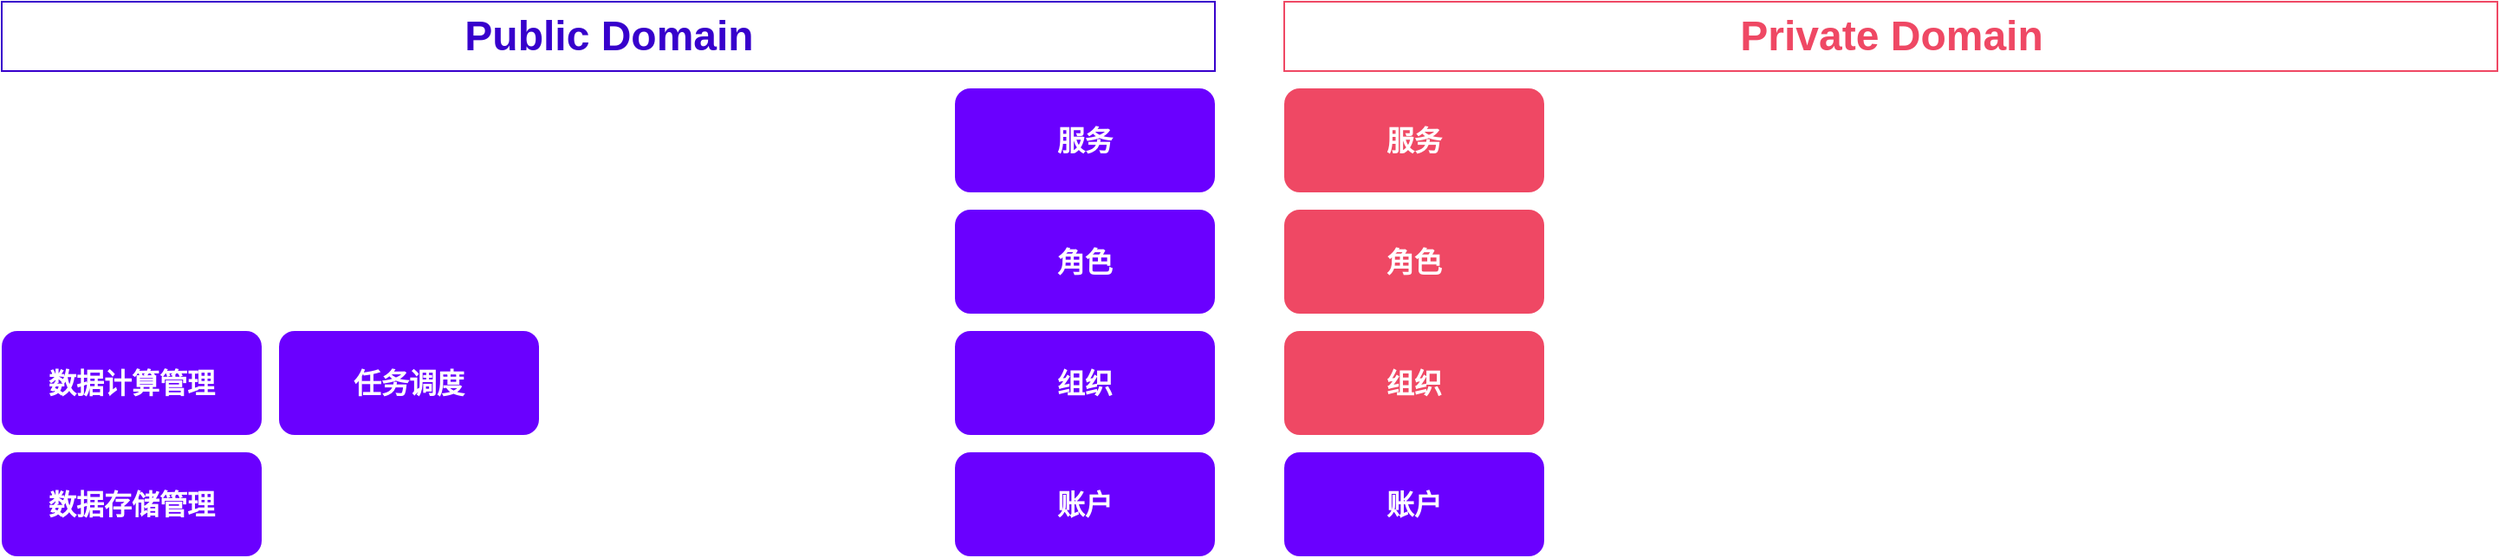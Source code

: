 <mxfile version="22.1.18" type="github">
  <diagram name="第 1 页" id="SORve16dFSBg72v4E7zD">
    <mxGraphModel dx="3383" dy="1242" grid="1" gridSize="10" guides="1" tooltips="1" connect="1" arrows="1" fold="1" page="0" pageScale="1" pageWidth="827" pageHeight="1169" math="0" shadow="0">
      <root>
        <mxCell id="0" />
        <mxCell id="1" parent="0" />
        <mxCell id="k1QYn-MifYpRVhnTq0kL-9" value="Public Domain" style="text;strokeColor=#3700CC;fillColor=none;html=1;fontSize=24;fontStyle=1;verticalAlign=middle;align=center;fontColor=#3700CC;" vertex="1" parent="1">
          <mxGeometry x="-840" y="120" width="700" height="40" as="geometry" />
        </mxCell>
        <mxCell id="k1QYn-MifYpRVhnTq0kL-10" value="Private Domain" style="text;strokeColor=#ef4864;fillColor=none;html=1;fontSize=24;fontStyle=1;verticalAlign=middle;align=center;fontColor=#ef4864;" vertex="1" parent="1">
          <mxGeometry x="-100" y="120" width="700" height="40" as="geometry" />
        </mxCell>
        <mxCell id="k1QYn-MifYpRVhnTq0kL-17" value="组织" style="rounded=1;whiteSpace=wrap;html=1;fillColor=#6a00ff;fontColor=#ffffff;strokeColor=none;fontSize=16;fontStyle=1" vertex="1" parent="1">
          <mxGeometry x="-290" y="310" width="150" height="60" as="geometry" />
        </mxCell>
        <mxCell id="k1QYn-MifYpRVhnTq0kL-26" value="角色" style="rounded=1;whiteSpace=wrap;html=1;fillColor=#6a00ff;fontColor=#ffffff;strokeColor=none;fontSize=16;fontStyle=1" vertex="1" parent="1">
          <mxGeometry x="-290" y="240" width="150" height="60" as="geometry" />
        </mxCell>
        <mxCell id="k1QYn-MifYpRVhnTq0kL-27" value="服务" style="rounded=1;whiteSpace=wrap;html=1;fillColor=#6a00ff;fontColor=#ffffff;strokeColor=none;fontSize=16;fontStyle=1" vertex="1" parent="1">
          <mxGeometry x="-290" y="170" width="150" height="60" as="geometry" />
        </mxCell>
        <mxCell id="k1QYn-MifYpRVhnTq0kL-28" value="账户" style="rounded=1;whiteSpace=wrap;html=1;fillColor=#6a00ff;fontColor=#ffffff;strokeColor=none;fontSize=16;fontStyle=1" vertex="1" parent="1">
          <mxGeometry x="-290" y="380" width="150" height="60" as="geometry" />
        </mxCell>
        <mxCell id="k1QYn-MifYpRVhnTq0kL-38" value="组织" style="rounded=1;whiteSpace=wrap;html=1;fillColor=#EF4864;fontColor=#ffffff;strokeColor=none;fontSize=16;fontStyle=1" vertex="1" parent="1">
          <mxGeometry x="-100" y="310" width="150" height="60" as="geometry" />
        </mxCell>
        <mxCell id="k1QYn-MifYpRVhnTq0kL-39" value="账户" style="rounded=1;whiteSpace=wrap;html=1;fillColor=#6a00ff;fontColor=#ffffff;strokeColor=none;fontSize=16;fontStyle=1" vertex="1" parent="1">
          <mxGeometry x="-100" y="380" width="150" height="60" as="geometry" />
        </mxCell>
        <mxCell id="k1QYn-MifYpRVhnTq0kL-40" value="角色" style="rounded=1;whiteSpace=wrap;html=1;fillColor=#EF4864;fontColor=#ffffff;strokeColor=none;fontSize=16;fontStyle=1" vertex="1" parent="1">
          <mxGeometry x="-100" y="240" width="150" height="60" as="geometry" />
        </mxCell>
        <mxCell id="k1QYn-MifYpRVhnTq0kL-41" value="服务" style="rounded=1;whiteSpace=wrap;html=1;fillColor=#EF4864;fontColor=#ffffff;strokeColor=none;fontSize=16;fontStyle=1" vertex="1" parent="1">
          <mxGeometry x="-100" y="170" width="150" height="60" as="geometry" />
        </mxCell>
        <mxCell id="k1QYn-MifYpRVhnTq0kL-45" value="数据存储管理" style="rounded=1;whiteSpace=wrap;html=1;fillColor=#6a00ff;fontColor=#ffffff;strokeColor=none;fontSize=16;fontStyle=1" vertex="1" parent="1">
          <mxGeometry x="-840" y="380" width="150" height="60" as="geometry" />
        </mxCell>
        <mxCell id="k1QYn-MifYpRVhnTq0kL-47" value="数据计算管理" style="rounded=1;whiteSpace=wrap;html=1;fillColor=#6a00ff;fontColor=#ffffff;strokeColor=none;fontSize=16;fontStyle=1" vertex="1" parent="1">
          <mxGeometry x="-840" y="310" width="150" height="60" as="geometry" />
        </mxCell>
        <mxCell id="k1QYn-MifYpRVhnTq0kL-51" value="任务调度" style="rounded=1;whiteSpace=wrap;html=1;fillColor=#6a00ff;fontColor=#ffffff;strokeColor=none;fontSize=16;fontStyle=1" vertex="1" parent="1">
          <mxGeometry x="-680" y="310" width="150" height="60" as="geometry" />
        </mxCell>
      </root>
    </mxGraphModel>
  </diagram>
</mxfile>

